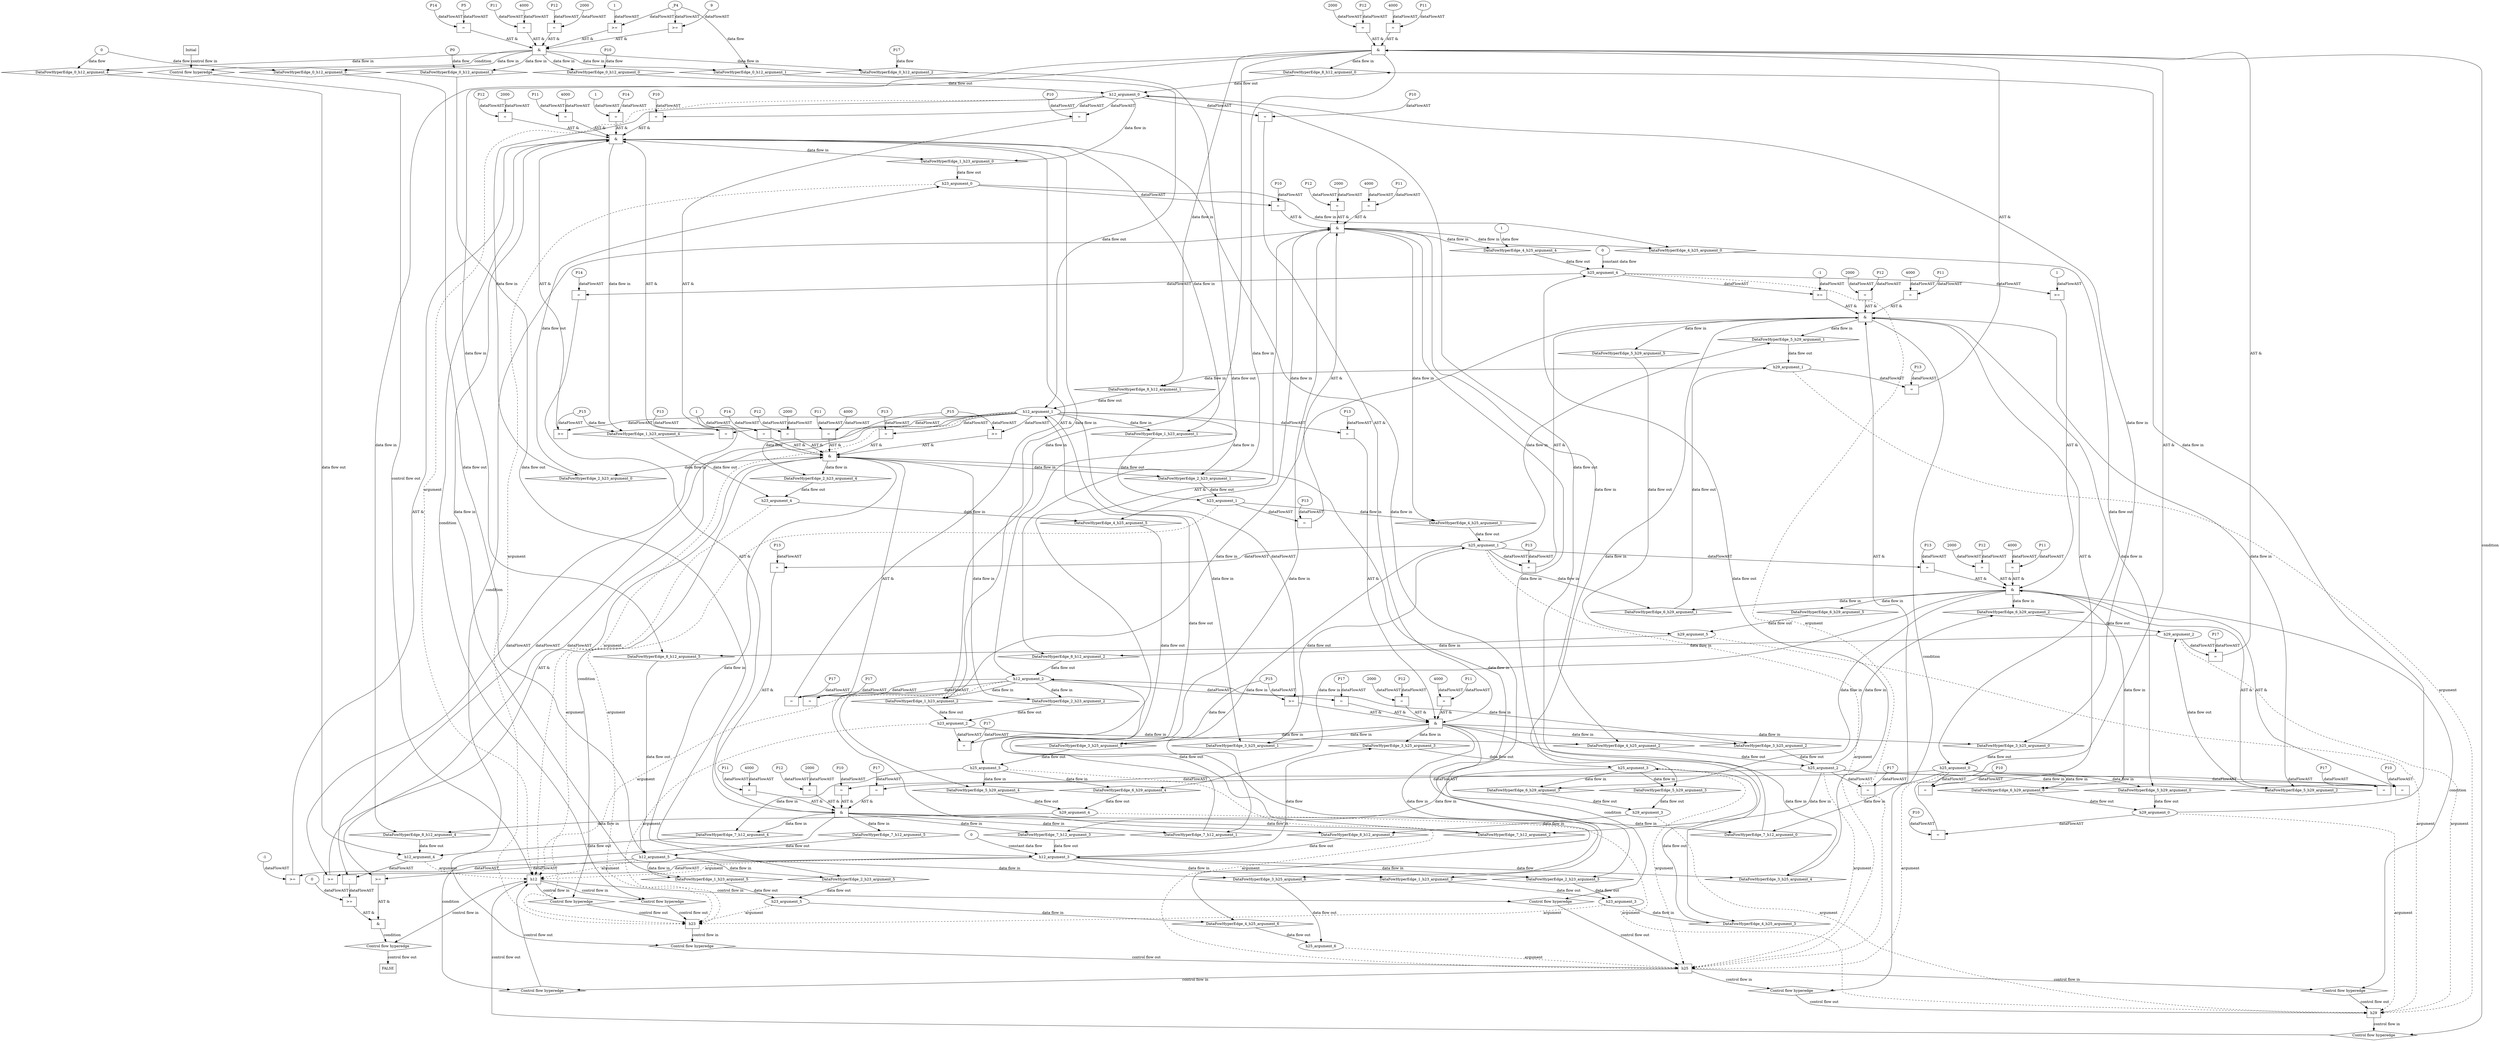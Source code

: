 digraph dag {
"h12" [label="h12" nodeName="h12" class=cfn  shape="rect"];
"h23" [label="h23" nodeName="h23" class=cfn  shape="rect"];
"h25" [label="h25" nodeName="h25" class=cfn  shape="rect"];
"h29" [label="h29" nodeName="h29" class=cfn  shape="rect"];
FALSE [label="FALSE" nodeName=FALSE class=cfn  shape="rect"];
Initial [label="Initial" nodeName=Initial class=cfn  shape="rect"];
ControlFowHyperEdge_0 [label="Control flow hyperedge" nodeName=ControlFowHyperEdge_0 class=controlFlowHyperEdge shape="diamond"];
"Initial" -> ControlFowHyperEdge_0 [label="control flow in"]
ControlFowHyperEdge_0 -> "h12" [label="control flow out"]
ControlFowHyperEdge_1 [label="Control flow hyperedge" nodeName=ControlFowHyperEdge_1 class=controlFlowHyperEdge shape="diamond"];
"h12" -> ControlFowHyperEdge_1 [label="control flow in"]
ControlFowHyperEdge_1 -> "h23" [label="control flow out"]
ControlFowHyperEdge_2 [label="Control flow hyperedge" nodeName=ControlFowHyperEdge_2 class=controlFlowHyperEdge shape="diamond"];
"h12" -> ControlFowHyperEdge_2 [label="control flow in"]
ControlFowHyperEdge_2 -> "h23" [label="control flow out"]
ControlFowHyperEdge_3 [label="Control flow hyperedge" nodeName=ControlFowHyperEdge_3 class=controlFlowHyperEdge shape="diamond"];
"h12" -> ControlFowHyperEdge_3 [label="control flow in"]
ControlFowHyperEdge_3 -> "h25" [label="control flow out"]
ControlFowHyperEdge_4 [label="Control flow hyperedge" nodeName=ControlFowHyperEdge_4 class=controlFlowHyperEdge shape="diamond"];
"h23" -> ControlFowHyperEdge_4 [label="control flow in"]
ControlFowHyperEdge_4 -> "h25" [label="control flow out"]
ControlFowHyperEdge_5 [label="Control flow hyperedge" nodeName=ControlFowHyperEdge_5 class=controlFlowHyperEdge shape="diamond"];
"h25" -> ControlFowHyperEdge_5 [label="control flow in"]
ControlFowHyperEdge_5 -> "h29" [label="control flow out"]
ControlFowHyperEdge_6 [label="Control flow hyperedge" nodeName=ControlFowHyperEdge_6 class=controlFlowHyperEdge shape="diamond"];
"h25" -> ControlFowHyperEdge_6 [label="control flow in"]
ControlFowHyperEdge_6 -> "h29" [label="control flow out"]
ControlFowHyperEdge_7 [label="Control flow hyperedge" nodeName=ControlFowHyperEdge_7 class=controlFlowHyperEdge shape="diamond"];
"h25" -> ControlFowHyperEdge_7 [label="control flow in"]
ControlFowHyperEdge_7 -> "h12" [label="control flow out"]
ControlFowHyperEdge_8 [label="Control flow hyperedge" nodeName=ControlFowHyperEdge_8 class=controlFlowHyperEdge shape="diamond"];
"h29" -> ControlFowHyperEdge_8 [label="control flow in"]
ControlFowHyperEdge_8 -> "h12" [label="control flow out"]
ControlFowHyperEdge_9 [label="Control flow hyperedge" nodeName=ControlFowHyperEdge_9 class=controlFlowHyperEdge shape="diamond"];
"h12" -> ControlFowHyperEdge_9 [label="control flow in"]
ControlFowHyperEdge_9 -> "FALSE" [label="control flow out"]
"h12_argument_0" [label="h12_argument_0" nodeName=argument0 class=argument  head="h12" shape="oval"];
"h12_argument_0" -> "h12"[label="argument" style="dashed"]
"h12_argument_1" [label="h12_argument_1" nodeName=argument1 class=argument  head="h12" shape="oval"];
"h12_argument_1" -> "h12"[label="argument" style="dashed"]
"h12_argument_2" [label="h12_argument_2" nodeName=argument2 class=argument  head="h12" shape="oval"];
"h12_argument_2" -> "h12"[label="argument" style="dashed"]
"h12_argument_3" [label="h12_argument_3" nodeName=argument3 class=argument  head="h12" shape="oval"];
"h12_argument_3" -> "h12"[label="argument" style="dashed"]
"h12_argument_4" [label="h12_argument_4" nodeName=argument4 class=argument  head="h12" shape="oval"];
"h12_argument_4" -> "h12"[label="argument" style="dashed"]
"h12_argument_5" [label="h12_argument_5" nodeName=argument5 class=argument  head="h12" shape="oval"];
"h12_argument_5" -> "h12"[label="argument" style="dashed"]
"h23_argument_0" [label="h23_argument_0" nodeName=argument0 class=argument  head="h23" shape="oval"];
"h23_argument_0" -> "h23"[label="argument" style="dashed"]
"h23_argument_1" [label="h23_argument_1" nodeName=argument1 class=argument  head="h23" shape="oval"];
"h23_argument_1" -> "h23"[label="argument" style="dashed"]
"h23_argument_2" [label="h23_argument_2" nodeName=argument2 class=argument  head="h23" shape="oval"];
"h23_argument_2" -> "h23"[label="argument" style="dashed"]
"h23_argument_3" [label="h23_argument_3" nodeName=argument3 class=argument  head="h23" shape="oval"];
"h23_argument_3" -> "h23"[label="argument" style="dashed"]
"h23_argument_4" [label="h23_argument_4" nodeName=argument4 class=argument  head="h23" shape="oval"];
"h23_argument_4" -> "h23"[label="argument" style="dashed"]
"h23_argument_5" [label="h23_argument_5" nodeName=argument5 class=argument  head="h23" shape="oval"];
"h23_argument_5" -> "h23"[label="argument" style="dashed"]
"h25_argument_0" [label="h25_argument_0" nodeName=argument0 class=argument  head="h25" shape="oval"];
"h25_argument_0" -> "h25"[label="argument" style="dashed"]
"h25_argument_1" [label="h25_argument_1" nodeName=argument1 class=argument  head="h25" shape="oval"];
"h25_argument_1" -> "h25"[label="argument" style="dashed"]
"h25_argument_2" [label="h25_argument_2" nodeName=argument2 class=argument  head="h25" shape="oval"];
"h25_argument_2" -> "h25"[label="argument" style="dashed"]
"h25_argument_3" [label="h25_argument_3" nodeName=argument3 class=argument  head="h25" shape="oval"];
"h25_argument_3" -> "h25"[label="argument" style="dashed"]
"h25_argument_4" [label="h25_argument_4" nodeName=argument4 class=argument  head="h25" shape="oval"];
"h25_argument_4" -> "h25"[label="argument" style="dashed"]
"h25_argument_5" [label="h25_argument_5" nodeName=argument5 class=argument  head="h25" shape="oval"];
"h25_argument_5" -> "h25"[label="argument" style="dashed"]
"h25_argument_6" [label="h25_argument_6" nodeName=argument6 class=argument  head="h25" shape="oval"];
"h25_argument_6" -> "h25"[label="argument" style="dashed"]
"h29_argument_0" [label="h29_argument_0" nodeName=argument0 class=argument  head="h29" shape="oval"];
"h29_argument_0" -> "h29"[label="argument" style="dashed"]
"h29_argument_1" [label="h29_argument_1" nodeName=argument1 class=argument  head="h29" shape="oval"];
"h29_argument_1" -> "h29"[label="argument" style="dashed"]
"h29_argument_2" [label="h29_argument_2" nodeName=argument2 class=argument  head="h29" shape="oval"];
"h29_argument_2" -> "h29"[label="argument" style="dashed"]
"h29_argument_3" [label="h29_argument_3" nodeName=argument3 class=argument  head="h29" shape="oval"];
"h29_argument_3" -> "h29"[label="argument" style="dashed"]
"h29_argument_4" [label="h29_argument_4" nodeName=argument4 class=argument  head="h29" shape="oval"];
"h29_argument_4" -> "h29"[label="argument" style="dashed"]
"h29_argument_5" [label="h29_argument_5" nodeName=argument5 class=argument  head="h29" shape="oval"];
"h29_argument_5" -> "h29"[label="argument" style="dashed"]

"xxxh12___Initial_0xxx_and" [label="&" nodeName="xxxh12___Initial_0xxx_and" class=Operator shape="rect"];
"xxxh12___Initial_0xxxguard_0_node_0" [label="=" nodeName="xxxh12___Initial_0xxxguard_0_node_0" class=Operator  shape="rect"];
"xxxh12___Initial_0xxxguard_0_node_1" [label="P14" nodeName="xxxh12___Initial_0xxxguard_0_node_1" class=Constant ];
"xxxh12___Initial_0xxxguard_0_node_2" [label="P5" nodeName="xxxh12___Initial_0xxxguard_0_node_2" class=Constant ];
"xxxh12___Initial_0xxxguard_0_node_1" -> "xxxh12___Initial_0xxxguard_0_node_0"[label="dataFlowAST"]
"xxxh12___Initial_0xxxguard_0_node_2" -> "xxxh12___Initial_0xxxguard_0_node_0"[label="dataFlowAST"]

"xxxh12___Initial_0xxxguard_0_node_0" -> "xxxh12___Initial_0xxx_and" [label="AST &"];
"xxxh12___Initial_0xxxguard3_node_0" [label=">=" nodeName="xxxh12___Initial_0xxxguard3_node_0" class=Operator  shape="rect"];
"xxxh12___Initial_0xxxguard3_node_2" [label="1" nodeName="xxxh12___Initial_0xxxguard3_node_2" class=Literal ];
"xxxh12___Initial_0xxxdataFlow1_node_0" -> "xxxh12___Initial_0xxxguard3_node_0"[label="dataFlowAST"]
"xxxh12___Initial_0xxxguard3_node_2" -> "xxxh12___Initial_0xxxguard3_node_0"[label="dataFlowAST"]

"xxxh12___Initial_0xxxguard3_node_0" -> "xxxh12___Initial_0xxx_and" [label="AST &"];
"xxxh12___Initial_0xxxguard2_node_0" [label=">=" nodeName="xxxh12___Initial_0xxxguard2_node_0" class=Operator  shape="rect"];
"xxxh12___Initial_0xxxguard2_node_1" [label="9" nodeName="xxxh12___Initial_0xxxguard2_node_1" class=Literal ];
"xxxh12___Initial_0xxxguard2_node_1" -> "xxxh12___Initial_0xxxguard2_node_0"[label="dataFlowAST"]
"xxxh12___Initial_0xxxdataFlow1_node_0" -> "xxxh12___Initial_0xxxguard2_node_0"[label="dataFlowAST"]

"xxxh12___Initial_0xxxguard2_node_0" -> "xxxh12___Initial_0xxx_and" [label="AST &"];
"xxxh12___Initial_0xxxguard1_node_0" [label="=" nodeName="xxxh12___Initial_0xxxguard1_node_0" class=Operator  shape="rect"];
"xxxh12___Initial_0xxxguard1_node_1" [label="P11" nodeName="xxxh12___Initial_0xxxguard1_node_1" class=Constant ];
"xxxh12___Initial_0xxxguard1_node_2" [label="4000" nodeName="xxxh12___Initial_0xxxguard1_node_2" class=Literal ];
"xxxh12___Initial_0xxxguard1_node_1" -> "xxxh12___Initial_0xxxguard1_node_0"[label="dataFlowAST"]
"xxxh12___Initial_0xxxguard1_node_2" -> "xxxh12___Initial_0xxxguard1_node_0"[label="dataFlowAST"]

"xxxh12___Initial_0xxxguard1_node_0" -> "xxxh12___Initial_0xxx_and" [label="AST &"];
"xxxh12___Initial_0xxxguard4_node_0" [label="=" nodeName="xxxh12___Initial_0xxxguard4_node_0" class=Operator  shape="rect"];
"xxxh12___Initial_0xxxguard4_node_1" [label="P12" nodeName="xxxh12___Initial_0xxxguard4_node_1" class=Constant ];
"xxxh12___Initial_0xxxguard4_node_2" [label="2000" nodeName="xxxh12___Initial_0xxxguard4_node_2" class=Literal ];
"xxxh12___Initial_0xxxguard4_node_1" -> "xxxh12___Initial_0xxxguard4_node_0"[label="dataFlowAST"]
"xxxh12___Initial_0xxxguard4_node_2" -> "xxxh12___Initial_0xxxguard4_node_0"[label="dataFlowAST"]

"xxxh12___Initial_0xxxguard4_node_0" -> "xxxh12___Initial_0xxx_and" [label="AST &"];
"xxxh12___Initial_0xxx_and" -> "ControlFowHyperEdge_0" [label="condition"];
"xxxh12___Initial_0xxxdataFlow_0_node_0" [label="P17" nodeName="xxxh12___Initial_0xxxdataFlow_0_node_0" class=Constant ];

"xxxh12___Initial_0xxxdataFlow_0_node_0" -> "DataFowHyperEdge_0_h12_argument_2" [label="data flow"];
"xxxh12___Initial_0xxxdataFlow1_node_0" [label="_P4" nodeName="xxxh12___Initial_0xxxdataFlow1_node_0" class=Constant ];

"xxxh12___Initial_0xxxdataFlow1_node_0" -> "DataFowHyperEdge_0_h12_argument_1" [label="data flow"];
"xxxh12___Initial_0xxxdataFlow2_node_0" [label="0" nodeName="xxxh12___Initial_0xxxdataFlow2_node_0" class=Literal ];

"xxxh12___Initial_0xxxdataFlow2_node_0" -> "DataFowHyperEdge_0_h12_argument_4" [label="data flow"];
"xxxh12___Initial_0xxxdataFlow3_node_0" [label="P10" nodeName="xxxh12___Initial_0xxxdataFlow3_node_0" class=Constant ];

"xxxh12___Initial_0xxxdataFlow3_node_0" -> "DataFowHyperEdge_0_h12_argument_0" [label="data flow"];

"xxxh12___Initial_0xxxdataFlow2_node_0" -> "DataFowHyperEdge_0_h12_argument_5" [label="data flow"];
"xxxh12___Initial_0xxxdataFlow5_node_0" [label="P0" nodeName="xxxh12___Initial_0xxxdataFlow5_node_0" class=Constant ];

"xxxh12___Initial_0xxxdataFlow5_node_0" -> "DataFowHyperEdge_0_h12_argument_3" [label="data flow"];
"xxxh23___h12_1xxx_and" [label="&" nodeName="xxxh23___h12_1xxx_and" class=Operator shape="rect"];
"xxxh23___h12_1xxxguard3_node_0" [label=">=" nodeName="xxxh23___h12_1xxxguard3_node_0" class=Operator  shape="rect"];
"xxxh23___h12_1xxxguard3_node_1" [label="-1" nodeName="xxxh23___h12_1xxxguard3_node_1" class=Literal ];
"xxxh23___h12_1xxxguard3_node_1" -> "xxxh23___h12_1xxxguard3_node_0"[label="dataFlowAST"]
"h12_argument_3" -> "xxxh23___h12_1xxxguard3_node_0"[label="dataFlowAST"]

"xxxh23___h12_1xxxguard3_node_0" -> "xxxh23___h12_1xxx_and" [label="AST &"];
"xxxh23___h12_1xxxguard6_node_0" [label="=" nodeName="xxxh23___h12_1xxxguard6_node_0" class=Operator  shape="rect"];
"xxxh23___h12_1xxxguard6_node_1" [label="P11" nodeName="xxxh23___h12_1xxxguard6_node_1" class=Constant ];
"xxxh23___h12_1xxxguard6_node_2" [label="4000" nodeName="xxxh23___h12_1xxxguard6_node_2" class=Literal ];
"xxxh23___h12_1xxxguard6_node_1" -> "xxxh23___h12_1xxxguard6_node_0"[label="dataFlowAST"]
"xxxh23___h12_1xxxguard6_node_2" -> "xxxh23___h12_1xxxguard6_node_0"[label="dataFlowAST"]

"xxxh23___h12_1xxxguard6_node_0" -> "xxxh23___h12_1xxx_and" [label="AST &"];
"xxxh23___h12_1xxxguard7_node_0" [label="=" nodeName="xxxh23___h12_1xxxguard7_node_0" class=Operator  shape="rect"];
"xxxh23___h12_1xxxguard7_node_1" [label="P14" nodeName="xxxh23___h12_1xxxguard7_node_1" class=Constant ];
"xxxh23___h12_1xxxguard7_node_2" [label="1" nodeName="xxxh23___h12_1xxxguard7_node_2" class=Literal ];
"xxxh23___h12_1xxxguard7_node_1" -> "xxxh23___h12_1xxxguard7_node_0"[label="dataFlowAST"]
"xxxh23___h12_1xxxguard7_node_2" -> "xxxh23___h12_1xxxguard7_node_0"[label="dataFlowAST"]

"xxxh23___h12_1xxxguard7_node_0" -> "xxxh23___h12_1xxx_and" [label="AST &"];
"xxxh23___h12_1xxxguard4_node_0" [label="=" nodeName="xxxh23___h12_1xxxguard4_node_0" class=Operator  shape="rect"];
"xxxh23___h12_1xxxguard4_node_1" [label="P12" nodeName="xxxh23___h12_1xxxguard4_node_1" class=Constant ];
"xxxh23___h12_1xxxguard4_node_2" [label="2000" nodeName="xxxh23___h12_1xxxguard4_node_2" class=Literal ];
"xxxh23___h12_1xxxguard4_node_1" -> "xxxh23___h12_1xxxguard4_node_0"[label="dataFlowAST"]
"xxxh23___h12_1xxxguard4_node_2" -> "xxxh23___h12_1xxxguard4_node_0"[label="dataFlowAST"]

"xxxh23___h12_1xxxguard4_node_0" -> "xxxh23___h12_1xxx_and" [label="AST &"];
"xxxh23___h12_1xxxguard5_node_0" [label=">=" nodeName="xxxh23___h12_1xxxguard5_node_0" class=Operator  shape="rect"];
"h12_argument_1" -> "xxxh23___h12_1xxxguard5_node_0"[label="dataFlowAST"]
"xxxh23___h12_1xxxdataFlow_0_node_0" -> "xxxh23___h12_1xxxguard5_node_0"[label="dataFlowAST"]

"xxxh23___h12_1xxxguard5_node_0" -> "xxxh23___h12_1xxx_and" [label="AST &"];
"xxxh23___h12_1xxxguard_0_node_0" [label="=" nodeName="xxxh23___h12_1xxxguard_0_node_0" class=Operator  shape="rect"];
"xxxh23___h12_1xxxguard_0_node_1" [label="P13" nodeName="xxxh23___h12_1xxxguard_0_node_1" class=Constant ];
"xxxh23___h12_1xxxguard_0_node_1" -> "xxxh23___h12_1xxxguard_0_node_0"[label="dataFlowAST"]
"h12_argument_1" -> "xxxh23___h12_1xxxguard_0_node_0"[label="dataFlowAST"]

"xxxh23___h12_1xxxguard_0_node_0" -> "xxxh23___h12_1xxx_and" [label="AST &"];
"xxxh23___h12_1xxxguard1_node_0" [label="=" nodeName="xxxh23___h12_1xxxguard1_node_0" class=Operator  shape="rect"];
"xxxh23___h12_1xxxguard1_node_1" [label="P17" nodeName="xxxh23___h12_1xxxguard1_node_1" class=Constant ];
"xxxh23___h12_1xxxguard1_node_1" -> "xxxh23___h12_1xxxguard1_node_0"[label="dataFlowAST"]
"h12_argument_2" -> "xxxh23___h12_1xxxguard1_node_0"[label="dataFlowAST"]

"xxxh23___h12_1xxxguard1_node_0" -> "xxxh23___h12_1xxx_and" [label="AST &"];
"xxxh23___h12_1xxxguard2_node_0" [label="=" nodeName="xxxh23___h12_1xxxguard2_node_0" class=Operator  shape="rect"];
"xxxh23___h12_1xxxguard2_node_1" [label="P10" nodeName="xxxh23___h12_1xxxguard2_node_1" class=Constant ];
"xxxh23___h12_1xxxguard2_node_1" -> "xxxh23___h12_1xxxguard2_node_0"[label="dataFlowAST"]
"h12_argument_0" -> "xxxh23___h12_1xxxguard2_node_0"[label="dataFlowAST"]

"xxxh23___h12_1xxxguard2_node_0" -> "xxxh23___h12_1xxx_and" [label="AST &"];
"xxxh23___h12_1xxx_and" -> "ControlFowHyperEdge_1" [label="condition"];
"xxxh23___h12_1xxxdataFlow_0_node_0" [label="_P15" nodeName="xxxh23___h12_1xxxdataFlow_0_node_0" class=Constant ];

"xxxh23___h12_1xxxdataFlow_0_node_0" -> "DataFowHyperEdge_1_h23_argument_4" [label="data flow"];
"xxxh23___h12_2xxx_and" [label="&" nodeName="xxxh23___h12_2xxx_and" class=Operator shape="rect"];
"xxxh23___h12_2xxxguard1_node_0" [label="=" nodeName="xxxh23___h12_2xxxguard1_node_0" class=Operator  shape="rect"];
"xxxh23___h12_2xxxguard1_node_1" [label="P17" nodeName="xxxh23___h12_2xxxguard1_node_1" class=Constant ];
"xxxh23___h12_2xxxguard1_node_1" -> "xxxh23___h12_2xxxguard1_node_0"[label="dataFlowAST"]
"h12_argument_2" -> "xxxh23___h12_2xxxguard1_node_0"[label="dataFlowAST"]

"xxxh23___h12_2xxxguard1_node_0" -> "xxxh23___h12_2xxx_and" [label="AST &"];
"xxxh23___h12_2xxxguard_0_node_0" [label="=" nodeName="xxxh23___h12_2xxxguard_0_node_0" class=Operator  shape="rect"];
"xxxh23___h12_2xxxguard_0_node_1" [label="P13" nodeName="xxxh23___h12_2xxxguard_0_node_1" class=Constant ];
"xxxh23___h12_2xxxguard_0_node_1" -> "xxxh23___h12_2xxxguard_0_node_0"[label="dataFlowAST"]
"h12_argument_1" -> "xxxh23___h12_2xxxguard_0_node_0"[label="dataFlowAST"]

"xxxh23___h12_2xxxguard_0_node_0" -> "xxxh23___h12_2xxx_and" [label="AST &"];
"xxxh23___h12_2xxxguard7_node_0" [label="=" nodeName="xxxh23___h12_2xxxguard7_node_0" class=Operator  shape="rect"];
"xxxh23___h12_2xxxguard7_node_1" [label="P14" nodeName="xxxh23___h12_2xxxguard7_node_1" class=Constant ];
"xxxh23___h12_2xxxguard7_node_1" -> "xxxh23___h12_2xxxguard7_node_0"[label="dataFlowAST"]
"xxxh23___h12_2xxxguard3_node_2" -> "xxxh23___h12_2xxxguard7_node_0"[label="dataFlowAST"]

"xxxh23___h12_2xxxguard7_node_0" -> "xxxh23___h12_2xxx_and" [label="AST &"];
"xxxh23___h12_2xxxguard6_node_0" [label="=" nodeName="xxxh23___h12_2xxxguard6_node_0" class=Operator  shape="rect"];
"xxxh23___h12_2xxxguard6_node_1" [label="P11" nodeName="xxxh23___h12_2xxxguard6_node_1" class=Constant ];
"xxxh23___h12_2xxxguard6_node_2" [label="4000" nodeName="xxxh23___h12_2xxxguard6_node_2" class=Literal ];
"xxxh23___h12_2xxxguard6_node_1" -> "xxxh23___h12_2xxxguard6_node_0"[label="dataFlowAST"]
"xxxh23___h12_2xxxguard6_node_2" -> "xxxh23___h12_2xxxguard6_node_0"[label="dataFlowAST"]

"xxxh23___h12_2xxxguard6_node_0" -> "xxxh23___h12_2xxx_and" [label="AST &"];
"xxxh23___h12_2xxxguard2_node_0" [label="=" nodeName="xxxh23___h12_2xxxguard2_node_0" class=Operator  shape="rect"];
"xxxh23___h12_2xxxguard2_node_1" [label="P10" nodeName="xxxh23___h12_2xxxguard2_node_1" class=Constant ];
"xxxh23___h12_2xxxguard2_node_1" -> "xxxh23___h12_2xxxguard2_node_0"[label="dataFlowAST"]
"h12_argument_0" -> "xxxh23___h12_2xxxguard2_node_0"[label="dataFlowAST"]

"xxxh23___h12_2xxxguard2_node_0" -> "xxxh23___h12_2xxx_and" [label="AST &"];
"xxxh23___h12_2xxxguard3_node_0" [label=">=" nodeName="xxxh23___h12_2xxxguard3_node_0" class=Operator  shape="rect"];
"xxxh23___h12_2xxxguard3_node_2" [label="1" nodeName="xxxh23___h12_2xxxguard3_node_2" class=Literal ];
"h12_argument_3" -> "xxxh23___h12_2xxxguard3_node_0"[label="dataFlowAST"]
"xxxh23___h12_2xxxguard3_node_2" -> "xxxh23___h12_2xxxguard3_node_0"[label="dataFlowAST"]

"xxxh23___h12_2xxxguard3_node_0" -> "xxxh23___h12_2xxx_and" [label="AST &"];
"xxxh23___h12_2xxxguard4_node_0" [label="=" nodeName="xxxh23___h12_2xxxguard4_node_0" class=Operator  shape="rect"];
"xxxh23___h12_2xxxguard4_node_1" [label="P12" nodeName="xxxh23___h12_2xxxguard4_node_1" class=Constant ];
"xxxh23___h12_2xxxguard4_node_2" [label="2000" nodeName="xxxh23___h12_2xxxguard4_node_2" class=Literal ];
"xxxh23___h12_2xxxguard4_node_1" -> "xxxh23___h12_2xxxguard4_node_0"[label="dataFlowAST"]
"xxxh23___h12_2xxxguard4_node_2" -> "xxxh23___h12_2xxxguard4_node_0"[label="dataFlowAST"]

"xxxh23___h12_2xxxguard4_node_0" -> "xxxh23___h12_2xxx_and" [label="AST &"];
"xxxh23___h12_2xxxguard5_node_0" [label=">=" nodeName="xxxh23___h12_2xxxguard5_node_0" class=Operator  shape="rect"];
"h12_argument_1" -> "xxxh23___h12_2xxxguard5_node_0"[label="dataFlowAST"]
"xxxh23___h12_2xxxdataFlow_0_node_0" -> "xxxh23___h12_2xxxguard5_node_0"[label="dataFlowAST"]

"xxxh23___h12_2xxxguard5_node_0" -> "xxxh23___h12_2xxx_and" [label="AST &"];
"xxxh23___h12_2xxx_and" -> "ControlFowHyperEdge_2" [label="condition"];
"xxxh23___h12_2xxxdataFlow_0_node_0" [label="_P15" nodeName="xxxh23___h12_2xxxdataFlow_0_node_0" class=Constant ];

"xxxh23___h12_2xxxdataFlow_0_node_0" -> "DataFowHyperEdge_2_h23_argument_4" [label="data flow"];
"xxxh25___h12_3xxx_and" [label="&" nodeName="xxxh25___h12_3xxx_and" class=Operator shape="rect"];
"xxxh25___h12_3xxxguard5_node_0" [label="=" nodeName="xxxh25___h12_3xxxguard5_node_0" class=Operator  shape="rect"];
"xxxh25___h12_3xxxguard5_node_1" [label="P13" nodeName="xxxh25___h12_3xxxguard5_node_1" class=Constant ];
"xxxh25___h12_3xxxguard5_node_1" -> "xxxh25___h12_3xxxguard5_node_0"[label="dataFlowAST"]
"h12_argument_1" -> "xxxh25___h12_3xxxguard5_node_0"[label="dataFlowAST"]

"xxxh25___h12_3xxxguard5_node_0" -> "xxxh25___h12_3xxx_and" [label="AST &"];
"xxxh25___h12_3xxxguard_0_node_0" [label="=" nodeName="xxxh25___h12_3xxxguard_0_node_0" class=Operator  shape="rect"];
"xxxh25___h12_3xxxguard_0_node_1" [label="P11" nodeName="xxxh25___h12_3xxxguard_0_node_1" class=Constant ];
"xxxh25___h12_3xxxguard_0_node_2" [label="4000" nodeName="xxxh25___h12_3xxxguard_0_node_2" class=Literal ];
"xxxh25___h12_3xxxguard_0_node_1" -> "xxxh25___h12_3xxxguard_0_node_0"[label="dataFlowAST"]
"xxxh25___h12_3xxxguard_0_node_2" -> "xxxh25___h12_3xxxguard_0_node_0"[label="dataFlowAST"]

"xxxh25___h12_3xxxguard_0_node_0" -> "xxxh25___h12_3xxx_and" [label="AST &"];
"xxxh25___h12_3xxxguard3_node_0" [label=">=" nodeName="xxxh25___h12_3xxxguard3_node_0" class=Operator  shape="rect"];
"h12_argument_1" -> "xxxh25___h12_3xxxguard3_node_0"[label="dataFlowAST"]
"xxxh25___h12_3xxxdataFlow2_node_0" -> "xxxh25___h12_3xxxguard3_node_0"[label="dataFlowAST"]

"xxxh25___h12_3xxxguard3_node_0" -> "xxxh25___h12_3xxx_and" [label="AST &"];
"xxxh25___h12_3xxxguard2_node_0" [label="=" nodeName="xxxh25___h12_3xxxguard2_node_0" class=Operator  shape="rect"];
"xxxh25___h12_3xxxguard2_node_1" [label="P17" nodeName="xxxh25___h12_3xxxguard2_node_1" class=Constant ];
"xxxh25___h12_3xxxguard2_node_1" -> "xxxh25___h12_3xxxguard2_node_0"[label="dataFlowAST"]
"h12_argument_2" -> "xxxh25___h12_3xxxguard2_node_0"[label="dataFlowAST"]

"xxxh25___h12_3xxxguard2_node_0" -> "xxxh25___h12_3xxx_and" [label="AST &"];
"xxxh25___h12_3xxxguard4_node_0" [label="=" nodeName="xxxh25___h12_3xxxguard4_node_0" class=Operator  shape="rect"];
"xxxh25___h12_3xxxguard4_node_1" [label="P10" nodeName="xxxh25___h12_3xxxguard4_node_1" class=Constant ];
"xxxh25___h12_3xxxguard4_node_1" -> "xxxh25___h12_3xxxguard4_node_0"[label="dataFlowAST"]
"h12_argument_0" -> "xxxh25___h12_3xxxguard4_node_0"[label="dataFlowAST"]

"xxxh25___h12_3xxxguard4_node_0" -> "xxxh25___h12_3xxx_and" [label="AST &"];
"xxxh25___h12_3xxxguard1_node_0" [label="=" nodeName="xxxh25___h12_3xxxguard1_node_0" class=Operator  shape="rect"];
"xxxh25___h12_3xxxguard1_node_1" [label="P12" nodeName="xxxh25___h12_3xxxguard1_node_1" class=Constant ];
"xxxh25___h12_3xxxguard1_node_2" [label="2000" nodeName="xxxh25___h12_3xxxguard1_node_2" class=Literal ];
"xxxh25___h12_3xxxguard1_node_1" -> "xxxh25___h12_3xxxguard1_node_0"[label="dataFlowAST"]
"xxxh25___h12_3xxxguard1_node_2" -> "xxxh25___h12_3xxxguard1_node_0"[label="dataFlowAST"]

"xxxh25___h12_3xxxguard1_node_0" -> "xxxh25___h12_3xxx_and" [label="AST &"];
"xxxh25___h12_3xxx_and" -> "ControlFowHyperEdge_3" [label="condition"];

"h12_argument_3" -> "DataFowHyperEdge_3_h25_argument_3" [label="data flow"];

"h12_argument_3" -> "DataFowHyperEdge_3_h25_argument_4" [label="data flow"];
"xxxh25___h12_3xxxdataFlow2_node_0" [label="_P15" nodeName="xxxh25___h12_3xxxdataFlow2_node_0" class=Constant ];

"xxxh25___h12_3xxxdataFlow2_node_0" -> "DataFowHyperEdge_3_h25_argument_5" [label="data flow"];
"xxxh25___h23_4xxx_and" [label="&" nodeName="xxxh25___h23_4xxx_and" class=Operator shape="rect"];
"xxxh25___h23_4xxxguard1_node_0" [label="=" nodeName="xxxh25___h23_4xxxguard1_node_0" class=Operator  shape="rect"];
"xxxh25___h23_4xxxguard1_node_1" [label="P11" nodeName="xxxh25___h23_4xxxguard1_node_1" class=Constant ];
"xxxh25___h23_4xxxguard1_node_2" [label="4000" nodeName="xxxh25___h23_4xxxguard1_node_2" class=Literal ];
"xxxh25___h23_4xxxguard1_node_1" -> "xxxh25___h23_4xxxguard1_node_0"[label="dataFlowAST"]
"xxxh25___h23_4xxxguard1_node_2" -> "xxxh25___h23_4xxxguard1_node_0"[label="dataFlowAST"]

"xxxh25___h23_4xxxguard1_node_0" -> "xxxh25___h23_4xxx_and" [label="AST &"];
"xxxh25___h23_4xxxguard3_node_0" [label="=" nodeName="xxxh25___h23_4xxxguard3_node_0" class=Operator  shape="rect"];
"xxxh25___h23_4xxxguard3_node_1" [label="P13" nodeName="xxxh25___h23_4xxxguard3_node_1" class=Constant ];
"xxxh25___h23_4xxxguard3_node_1" -> "xxxh25___h23_4xxxguard3_node_0"[label="dataFlowAST"]
"h23_argument_1" -> "xxxh25___h23_4xxxguard3_node_0"[label="dataFlowAST"]

"xxxh25___h23_4xxxguard3_node_0" -> "xxxh25___h23_4xxx_and" [label="AST &"];
"xxxh25___h23_4xxxguard2_node_0" [label="=" nodeName="xxxh25___h23_4xxxguard2_node_0" class=Operator  shape="rect"];
"xxxh25___h23_4xxxguard2_node_1" [label="P10" nodeName="xxxh25___h23_4xxxguard2_node_1" class=Constant ];
"xxxh25___h23_4xxxguard2_node_1" -> "xxxh25___h23_4xxxguard2_node_0"[label="dataFlowAST"]
"h23_argument_0" -> "xxxh25___h23_4xxxguard2_node_0"[label="dataFlowAST"]

"xxxh25___h23_4xxxguard2_node_0" -> "xxxh25___h23_4xxx_and" [label="AST &"];
"xxxh25___h23_4xxxguard_0_node_0" [label="=" nodeName="xxxh25___h23_4xxxguard_0_node_0" class=Operator  shape="rect"];
"xxxh25___h23_4xxxguard_0_node_1" [label="P12" nodeName="xxxh25___h23_4xxxguard_0_node_1" class=Constant ];
"xxxh25___h23_4xxxguard_0_node_2" [label="2000" nodeName="xxxh25___h23_4xxxguard_0_node_2" class=Literal ];
"xxxh25___h23_4xxxguard_0_node_1" -> "xxxh25___h23_4xxxguard_0_node_0"[label="dataFlowAST"]
"xxxh25___h23_4xxxguard_0_node_2" -> "xxxh25___h23_4xxxguard_0_node_0"[label="dataFlowAST"]

"xxxh25___h23_4xxxguard_0_node_0" -> "xxxh25___h23_4xxx_and" [label="AST &"];
"xxxh25___h23_4xxxguard4_node_0" [label="=" nodeName="xxxh25___h23_4xxxguard4_node_0" class=Operator  shape="rect"];
"xxxh25___h23_4xxxguard4_node_1" [label="P17" nodeName="xxxh25___h23_4xxxguard4_node_1" class=Constant ];
"xxxh25___h23_4xxxguard4_node_1" -> "xxxh25___h23_4xxxguard4_node_0"[label="dataFlowAST"]
"h23_argument_2" -> "xxxh25___h23_4xxxguard4_node_0"[label="dataFlowAST"]

"xxxh25___h23_4xxxguard4_node_0" -> "xxxh25___h23_4xxx_and" [label="AST &"];
"xxxh25___h23_4xxx_and" -> "ControlFowHyperEdge_4" [label="condition"];
"xxxh25___h23_4xxxdataFlow_0_node_0" [label="1" nodeName="xxxh25___h23_4xxxdataFlow_0_node_0" class=Literal ];

"xxxh25___h23_4xxxdataFlow_0_node_0" -> "DataFowHyperEdge_4_h25_argument_4" [label="data flow"];
"xxxh29___h25_5xxx_and" [label="&" nodeName="xxxh29___h25_5xxx_and" class=Operator shape="rect"];
"xxxh29___h25_5xxxguard2_node_0" [label="=" nodeName="xxxh29___h25_5xxxguard2_node_0" class=Operator  shape="rect"];
"xxxh29___h25_5xxxguard2_node_1" [label="P17" nodeName="xxxh29___h25_5xxxguard2_node_1" class=Constant ];
"xxxh29___h25_5xxxguard2_node_1" -> "xxxh29___h25_5xxxguard2_node_0"[label="dataFlowAST"]
"h25_argument_2" -> "xxxh29___h25_5xxxguard2_node_0"[label="dataFlowAST"]

"xxxh29___h25_5xxxguard2_node_0" -> "xxxh29___h25_5xxx_and" [label="AST &"];
"xxxh29___h25_5xxxguard_0_node_0" [label="=" nodeName="xxxh29___h25_5xxxguard_0_node_0" class=Operator  shape="rect"];
"xxxh29___h25_5xxxguard_0_node_1" [label="P11" nodeName="xxxh29___h25_5xxxguard_0_node_1" class=Constant ];
"xxxh29___h25_5xxxguard_0_node_2" [label="4000" nodeName="xxxh29___h25_5xxxguard_0_node_2" class=Literal ];
"xxxh29___h25_5xxxguard_0_node_1" -> "xxxh29___h25_5xxxguard_0_node_0"[label="dataFlowAST"]
"xxxh29___h25_5xxxguard_0_node_2" -> "xxxh29___h25_5xxxguard_0_node_0"[label="dataFlowAST"]

"xxxh29___h25_5xxxguard_0_node_0" -> "xxxh29___h25_5xxx_and" [label="AST &"];
"xxxh29___h25_5xxxguard5_node_0" [label="=" nodeName="xxxh29___h25_5xxxguard5_node_0" class=Operator  shape="rect"];
"xxxh29___h25_5xxxguard5_node_1" [label="P13" nodeName="xxxh29___h25_5xxxguard5_node_1" class=Constant ];
"xxxh29___h25_5xxxguard5_node_1" -> "xxxh29___h25_5xxxguard5_node_0"[label="dataFlowAST"]
"h25_argument_1" -> "xxxh29___h25_5xxxguard5_node_0"[label="dataFlowAST"]

"xxxh29___h25_5xxxguard5_node_0" -> "xxxh29___h25_5xxx_and" [label="AST &"];
"xxxh29___h25_5xxxguard3_node_0" [label=">=" nodeName="xxxh29___h25_5xxxguard3_node_0" class=Operator  shape="rect"];
"xxxh29___h25_5xxxguard3_node_1" [label="-1" nodeName="xxxh29___h25_5xxxguard3_node_1" class=Literal ];
"xxxh29___h25_5xxxguard3_node_1" -> "xxxh29___h25_5xxxguard3_node_0"[label="dataFlowAST"]
"h25_argument_4" -> "xxxh29___h25_5xxxguard3_node_0"[label="dataFlowAST"]

"xxxh29___h25_5xxxguard3_node_0" -> "xxxh29___h25_5xxx_and" [label="AST &"];
"xxxh29___h25_5xxxguard1_node_0" [label="=" nodeName="xxxh29___h25_5xxxguard1_node_0" class=Operator  shape="rect"];
"xxxh29___h25_5xxxguard1_node_1" [label="P12" nodeName="xxxh29___h25_5xxxguard1_node_1" class=Constant ];
"xxxh29___h25_5xxxguard1_node_2" [label="2000" nodeName="xxxh29___h25_5xxxguard1_node_2" class=Literal ];
"xxxh29___h25_5xxxguard1_node_1" -> "xxxh29___h25_5xxxguard1_node_0"[label="dataFlowAST"]
"xxxh29___h25_5xxxguard1_node_2" -> "xxxh29___h25_5xxxguard1_node_0"[label="dataFlowAST"]

"xxxh29___h25_5xxxguard1_node_0" -> "xxxh29___h25_5xxx_and" [label="AST &"];
"xxxh29___h25_5xxxguard4_node_0" [label="=" nodeName="xxxh29___h25_5xxxguard4_node_0" class=Operator  shape="rect"];
"xxxh29___h25_5xxxguard4_node_1" [label="P10" nodeName="xxxh29___h25_5xxxguard4_node_1" class=Constant ];
"xxxh29___h25_5xxxguard4_node_1" -> "xxxh29___h25_5xxxguard4_node_0"[label="dataFlowAST"]
"h25_argument_0" -> "xxxh29___h25_5xxxguard4_node_0"[label="dataFlowAST"]

"xxxh29___h25_5xxxguard4_node_0" -> "xxxh29___h25_5xxx_and" [label="AST &"];
"xxxh29___h25_5xxx_and" -> "ControlFowHyperEdge_5" [label="condition"];
"xxxh29___h25_6xxx_and" [label="&" nodeName="xxxh29___h25_6xxx_and" class=Operator shape="rect"];
"xxxh29___h25_6xxxguard1_node_0" [label="=" nodeName="xxxh29___h25_6xxxguard1_node_0" class=Operator  shape="rect"];
"xxxh29___h25_6xxxguard1_node_1" [label="P12" nodeName="xxxh29___h25_6xxxguard1_node_1" class=Constant ];
"xxxh29___h25_6xxxguard1_node_2" [label="2000" nodeName="xxxh29___h25_6xxxguard1_node_2" class=Literal ];
"xxxh29___h25_6xxxguard1_node_1" -> "xxxh29___h25_6xxxguard1_node_0"[label="dataFlowAST"]
"xxxh29___h25_6xxxguard1_node_2" -> "xxxh29___h25_6xxxguard1_node_0"[label="dataFlowAST"]

"xxxh29___h25_6xxxguard1_node_0" -> "xxxh29___h25_6xxx_and" [label="AST &"];
"xxxh29___h25_6xxxguard3_node_0" [label=">=" nodeName="xxxh29___h25_6xxxguard3_node_0" class=Operator  shape="rect"];
"xxxh29___h25_6xxxguard3_node_2" [label="1" nodeName="xxxh29___h25_6xxxguard3_node_2" class=Literal ];
"h25_argument_4" -> "xxxh29___h25_6xxxguard3_node_0"[label="dataFlowAST"]
"xxxh29___h25_6xxxguard3_node_2" -> "xxxh29___h25_6xxxguard3_node_0"[label="dataFlowAST"]

"xxxh29___h25_6xxxguard3_node_0" -> "xxxh29___h25_6xxx_and" [label="AST &"];
"xxxh29___h25_6xxxguard_0_node_0" [label="=" nodeName="xxxh29___h25_6xxxguard_0_node_0" class=Operator  shape="rect"];
"xxxh29___h25_6xxxguard_0_node_1" [label="P11" nodeName="xxxh29___h25_6xxxguard_0_node_1" class=Constant ];
"xxxh29___h25_6xxxguard_0_node_2" [label="4000" nodeName="xxxh29___h25_6xxxguard_0_node_2" class=Literal ];
"xxxh29___h25_6xxxguard_0_node_1" -> "xxxh29___h25_6xxxguard_0_node_0"[label="dataFlowAST"]
"xxxh29___h25_6xxxguard_0_node_2" -> "xxxh29___h25_6xxxguard_0_node_0"[label="dataFlowAST"]

"xxxh29___h25_6xxxguard_0_node_0" -> "xxxh29___h25_6xxx_and" [label="AST &"];
"xxxh29___h25_6xxxguard4_node_0" [label="=" nodeName="xxxh29___h25_6xxxguard4_node_0" class=Operator  shape="rect"];
"xxxh29___h25_6xxxguard4_node_1" [label="P10" nodeName="xxxh29___h25_6xxxguard4_node_1" class=Constant ];
"xxxh29___h25_6xxxguard4_node_1" -> "xxxh29___h25_6xxxguard4_node_0"[label="dataFlowAST"]
"h25_argument_0" -> "xxxh29___h25_6xxxguard4_node_0"[label="dataFlowAST"]

"xxxh29___h25_6xxxguard4_node_0" -> "xxxh29___h25_6xxx_and" [label="AST &"];
"xxxh29___h25_6xxxguard2_node_0" [label="=" nodeName="xxxh29___h25_6xxxguard2_node_0" class=Operator  shape="rect"];
"xxxh29___h25_6xxxguard2_node_1" [label="P17" nodeName="xxxh29___h25_6xxxguard2_node_1" class=Constant ];
"xxxh29___h25_6xxxguard2_node_1" -> "xxxh29___h25_6xxxguard2_node_0"[label="dataFlowAST"]
"h25_argument_2" -> "xxxh29___h25_6xxxguard2_node_0"[label="dataFlowAST"]

"xxxh29___h25_6xxxguard2_node_0" -> "xxxh29___h25_6xxx_and" [label="AST &"];
"xxxh29___h25_6xxxguard5_node_0" [label="=" nodeName="xxxh29___h25_6xxxguard5_node_0" class=Operator  shape="rect"];
"xxxh29___h25_6xxxguard5_node_1" [label="P13" nodeName="xxxh29___h25_6xxxguard5_node_1" class=Constant ];
"xxxh29___h25_6xxxguard5_node_1" -> "xxxh29___h25_6xxxguard5_node_0"[label="dataFlowAST"]
"h25_argument_1" -> "xxxh29___h25_6xxxguard5_node_0"[label="dataFlowAST"]

"xxxh29___h25_6xxxguard5_node_0" -> "xxxh29___h25_6xxx_and" [label="AST &"];
"xxxh29___h25_6xxx_and" -> "ControlFowHyperEdge_6" [label="condition"];
"xxxh12___h25_7xxx_and" [label="&" nodeName="xxxh12___h25_7xxx_and" class=Operator shape="rect"];
"xxxh12___h25_7xxxguard3_node_0" [label="=" nodeName="xxxh12___h25_7xxxguard3_node_0" class=Operator  shape="rect"];
"xxxh12___h25_7xxxguard3_node_1" [label="P14" nodeName="xxxh12___h25_7xxxguard3_node_1" class=Constant ];
"xxxh12___h25_7xxxguard3_node_1" -> "xxxh12___h25_7xxxguard3_node_0"[label="dataFlowAST"]
"h25_argument_4" -> "xxxh12___h25_7xxxguard3_node_0"[label="dataFlowAST"]

"xxxh12___h25_7xxxguard3_node_0" -> "xxxh12___h25_7xxx_and" [label="AST &"];
"xxxh12___h25_7xxxguard5_node_0" [label="=" nodeName="xxxh12___h25_7xxxguard5_node_0" class=Operator  shape="rect"];
"xxxh12___h25_7xxxguard5_node_1" [label="P13" nodeName="xxxh12___h25_7xxxguard5_node_1" class=Constant ];
"xxxh12___h25_7xxxguard5_node_1" -> "xxxh12___h25_7xxxguard5_node_0"[label="dataFlowAST"]
"h25_argument_1" -> "xxxh12___h25_7xxxguard5_node_0"[label="dataFlowAST"]

"xxxh12___h25_7xxxguard5_node_0" -> "xxxh12___h25_7xxx_and" [label="AST &"];
"xxxh12___h25_7xxxguard_0_node_0" [label="=" nodeName="xxxh12___h25_7xxxguard_0_node_0" class=Operator  shape="rect"];
"xxxh12___h25_7xxxguard_0_node_1" [label="P11" nodeName="xxxh12___h25_7xxxguard_0_node_1" class=Constant ];
"xxxh12___h25_7xxxguard_0_node_2" [label="4000" nodeName="xxxh12___h25_7xxxguard_0_node_2" class=Literal ];
"xxxh12___h25_7xxxguard_0_node_1" -> "xxxh12___h25_7xxxguard_0_node_0"[label="dataFlowAST"]
"xxxh12___h25_7xxxguard_0_node_2" -> "xxxh12___h25_7xxxguard_0_node_0"[label="dataFlowAST"]

"xxxh12___h25_7xxxguard_0_node_0" -> "xxxh12___h25_7xxx_and" [label="AST &"];
"xxxh12___h25_7xxxguard1_node_0" [label="=" nodeName="xxxh12___h25_7xxxguard1_node_0" class=Operator  shape="rect"];
"xxxh12___h25_7xxxguard1_node_1" [label="P12" nodeName="xxxh12___h25_7xxxguard1_node_1" class=Constant ];
"xxxh12___h25_7xxxguard1_node_2" [label="2000" nodeName="xxxh12___h25_7xxxguard1_node_2" class=Literal ];
"xxxh12___h25_7xxxguard1_node_1" -> "xxxh12___h25_7xxxguard1_node_0"[label="dataFlowAST"]
"xxxh12___h25_7xxxguard1_node_2" -> "xxxh12___h25_7xxxguard1_node_0"[label="dataFlowAST"]

"xxxh12___h25_7xxxguard1_node_0" -> "xxxh12___h25_7xxx_and" [label="AST &"];
"xxxh12___h25_7xxxguard4_node_0" [label="=" nodeName="xxxh12___h25_7xxxguard4_node_0" class=Operator  shape="rect"];
"xxxh12___h25_7xxxguard4_node_1" [label="P10" nodeName="xxxh12___h25_7xxxguard4_node_1" class=Constant ];
"xxxh12___h25_7xxxguard4_node_1" -> "xxxh12___h25_7xxxguard4_node_0"[label="dataFlowAST"]
"h25_argument_0" -> "xxxh12___h25_7xxxguard4_node_0"[label="dataFlowAST"]

"xxxh12___h25_7xxxguard4_node_0" -> "xxxh12___h25_7xxx_and" [label="AST &"];
"xxxh12___h25_7xxxguard2_node_0" [label="=" nodeName="xxxh12___h25_7xxxguard2_node_0" class=Operator  shape="rect"];
"xxxh12___h25_7xxxguard2_node_1" [label="P17" nodeName="xxxh12___h25_7xxxguard2_node_1" class=Constant ];
"xxxh12___h25_7xxxguard2_node_1" -> "xxxh12___h25_7xxxguard2_node_0"[label="dataFlowAST"]
"h25_argument_2" -> "xxxh12___h25_7xxxguard2_node_0"[label="dataFlowAST"]

"xxxh12___h25_7xxxguard2_node_0" -> "xxxh12___h25_7xxx_and" [label="AST &"];
"xxxh12___h25_7xxx_and" -> "ControlFowHyperEdge_7" [label="condition"];
"xxxh12___h29_8xxx_and" [label="&" nodeName="xxxh12___h29_8xxx_and" class=Operator shape="rect"];
"xxxh12___h29_8xxxguard_0_node_0" [label="=" nodeName="xxxh12___h29_8xxxguard_0_node_0" class=Operator  shape="rect"];
"xxxh12___h29_8xxxguard_0_node_1" [label="P12" nodeName="xxxh12___h29_8xxxguard_0_node_1" class=Constant ];
"xxxh12___h29_8xxxguard_0_node_2" [label="2000" nodeName="xxxh12___h29_8xxxguard_0_node_2" class=Literal ];
"xxxh12___h29_8xxxguard_0_node_1" -> "xxxh12___h29_8xxxguard_0_node_0"[label="dataFlowAST"]
"xxxh12___h29_8xxxguard_0_node_2" -> "xxxh12___h29_8xxxguard_0_node_0"[label="dataFlowAST"]

"xxxh12___h29_8xxxguard_0_node_0" -> "xxxh12___h29_8xxx_and" [label="AST &"];
"xxxh12___h29_8xxxguard2_node_0" [label="=" nodeName="xxxh12___h29_8xxxguard2_node_0" class=Operator  shape="rect"];
"xxxh12___h29_8xxxguard2_node_1" [label="P10" nodeName="xxxh12___h29_8xxxguard2_node_1" class=Constant ];
"xxxh12___h29_8xxxguard2_node_1" -> "xxxh12___h29_8xxxguard2_node_0"[label="dataFlowAST"]
"h29_argument_0" -> "xxxh12___h29_8xxxguard2_node_0"[label="dataFlowAST"]

"xxxh12___h29_8xxxguard2_node_0" -> "xxxh12___h29_8xxx_and" [label="AST &"];
"xxxh12___h29_8xxxguard1_node_0" [label="=" nodeName="xxxh12___h29_8xxxguard1_node_0" class=Operator  shape="rect"];
"xxxh12___h29_8xxxguard1_node_1" [label="P11" nodeName="xxxh12___h29_8xxxguard1_node_1" class=Constant ];
"xxxh12___h29_8xxxguard1_node_2" [label="4000" nodeName="xxxh12___h29_8xxxguard1_node_2" class=Literal ];
"xxxh12___h29_8xxxguard1_node_1" -> "xxxh12___h29_8xxxguard1_node_0"[label="dataFlowAST"]
"xxxh12___h29_8xxxguard1_node_2" -> "xxxh12___h29_8xxxguard1_node_0"[label="dataFlowAST"]

"xxxh12___h29_8xxxguard1_node_0" -> "xxxh12___h29_8xxx_and" [label="AST &"];
"xxxh12___h29_8xxxguard3_node_0" [label="=" nodeName="xxxh12___h29_8xxxguard3_node_0" class=Operator  shape="rect"];
"xxxh12___h29_8xxxguard3_node_1" [label="P13" nodeName="xxxh12___h29_8xxxguard3_node_1" class=Constant ];
"xxxh12___h29_8xxxguard3_node_1" -> "xxxh12___h29_8xxxguard3_node_0"[label="dataFlowAST"]
"h29_argument_1" -> "xxxh12___h29_8xxxguard3_node_0"[label="dataFlowAST"]

"xxxh12___h29_8xxxguard3_node_0" -> "xxxh12___h29_8xxx_and" [label="AST &"];
"xxxh12___h29_8xxxguard4_node_0" [label="=" nodeName="xxxh12___h29_8xxxguard4_node_0" class=Operator  shape="rect"];
"xxxh12___h29_8xxxguard4_node_1" [label="P17" nodeName="xxxh12___h29_8xxxguard4_node_1" class=Constant ];
"xxxh12___h29_8xxxguard4_node_1" -> "xxxh12___h29_8xxxguard4_node_0"[label="dataFlowAST"]
"h29_argument_2" -> "xxxh12___h29_8xxxguard4_node_0"[label="dataFlowAST"]

"xxxh12___h29_8xxxguard4_node_0" -> "xxxh12___h29_8xxx_and" [label="AST &"];
"xxxh12___h29_8xxx_and" -> "ControlFowHyperEdge_8" [label="condition"];
"xxxFALSE___h12_9xxx_and" [label="&" nodeName="xxxFALSE___h12_9xxx_and" class=Operator shape="rect"];
"xxxFALSE___h12_9xxxguard_0_node_0" [label=">=" nodeName="xxxFALSE___h12_9xxxguard_0_node_0" class=Operator  shape="rect"];
"h12_argument_1" -> "xxxFALSE___h12_9xxxguard_0_node_0"[label="dataFlowAST"]
"h12_argument_5" -> "xxxFALSE___h12_9xxxguard_0_node_0"[label="dataFlowAST"]

"xxxFALSE___h12_9xxxguard_0_node_0" -> "xxxFALSE___h12_9xxx_and" [label="AST &"];
"xxxFALSE___h12_9xxxguard1_node_0" [label=">=" nodeName="xxxFALSE___h12_9xxxguard1_node_0" class=Operator  shape="rect"];
"xxxFALSE___h12_9xxxguard1_node_1" [label="0" nodeName="xxxFALSE___h12_9xxxguard1_node_1" class=Literal ];
"xxxFALSE___h12_9xxxguard1_node_2" [label="-" nodeName="xxxFALSE___h12_9xxxguard1_node_2" class= Operator shape="rect"];
"xxxFALSE___h12_9xxxguard1_node_1" -> "xxxFALSE___h12_9xxxguard1_node_0"[label="dataFlowAST"]
"xxxFALSE___h12_9xxxguard1_node_2" -> "xxxFALSE___h12_9xxxguard1_node_0"[label="dataFlowAST"]
"h12_argument_1" -> "xxxFALSE___h12_9xxxguard1_node_2"[label="dataFlowAST"]
"h12_argument_4" -> "xxxFALSE___h12_9xxxguard1_node_2"[label="dataFlowAST"]

"xxxFALSE___h12_9xxxguard1_node_0" -> "xxxFALSE___h12_9xxx_and" [label="AST &"];
"xxxFALSE___h12_9xxx_and" -> "ControlFowHyperEdge_9" [label="condition"];
"DataFowHyperEdge_0_h12_argument_0" [label="DataFowHyperEdge_0_h12_argument_0" nodeName="DataFowHyperEdge_0_h12_argument_0" class=DataFlowHyperedge shape="diamond"];
"DataFowHyperEdge_0_h12_argument_0" -> "h12_argument_0"[label="data flow out"]
"xxxh12___Initial_0xxx_and" -> "DataFowHyperEdge_0_h12_argument_0"[label="data flow in"]
"DataFowHyperEdge_0_h12_argument_1" [label="DataFowHyperEdge_0_h12_argument_1" nodeName="DataFowHyperEdge_0_h12_argument_1" class=DataFlowHyperedge shape="diamond"];
"DataFowHyperEdge_0_h12_argument_1" -> "h12_argument_1"[label="data flow out"]
"xxxh12___Initial_0xxx_and" -> "DataFowHyperEdge_0_h12_argument_1"[label="data flow in"]
"DataFowHyperEdge_0_h12_argument_2" [label="DataFowHyperEdge_0_h12_argument_2" nodeName="DataFowHyperEdge_0_h12_argument_2" class=DataFlowHyperedge shape="diamond"];
"DataFowHyperEdge_0_h12_argument_2" -> "h12_argument_2"[label="data flow out"]
"xxxh12___Initial_0xxx_and" -> "DataFowHyperEdge_0_h12_argument_2"[label="data flow in"]
"DataFowHyperEdge_0_h12_argument_3" [label="DataFowHyperEdge_0_h12_argument_3" nodeName="DataFowHyperEdge_0_h12_argument_3" class=DataFlowHyperedge shape="diamond"];
"DataFowHyperEdge_0_h12_argument_3" -> "h12_argument_3"[label="data flow out"]
"xxxh12___Initial_0xxx_and" -> "DataFowHyperEdge_0_h12_argument_3"[label="data flow in"]
"DataFowHyperEdge_0_h12_argument_4" [label="DataFowHyperEdge_0_h12_argument_4" nodeName="DataFowHyperEdge_0_h12_argument_4" class=DataFlowHyperedge shape="diamond"];
"DataFowHyperEdge_0_h12_argument_4" -> "h12_argument_4"[label="data flow out"]
"xxxh12___Initial_0xxx_and" -> "DataFowHyperEdge_0_h12_argument_4"[label="data flow in"]
"DataFowHyperEdge_0_h12_argument_5" [label="DataFowHyperEdge_0_h12_argument_5" nodeName="DataFowHyperEdge_0_h12_argument_5" class=DataFlowHyperedge shape="diamond"];
"DataFowHyperEdge_0_h12_argument_5" -> "h12_argument_5"[label="data flow out"]
"xxxh12___Initial_0xxx_and" -> "DataFowHyperEdge_0_h12_argument_5"[label="data flow in"]
"DataFowHyperEdge_1_h23_argument_0" [label="DataFowHyperEdge_1_h23_argument_0" nodeName="DataFowHyperEdge_1_h23_argument_0" class=DataFlowHyperedge shape="diamond"];
"DataFowHyperEdge_1_h23_argument_0" -> "h23_argument_0"[label="data flow out"]
"xxxh23___h12_1xxx_and" -> "DataFowHyperEdge_1_h23_argument_0"[label="data flow in"]
"DataFowHyperEdge_1_h23_argument_1" [label="DataFowHyperEdge_1_h23_argument_1" nodeName="DataFowHyperEdge_1_h23_argument_1" class=DataFlowHyperedge shape="diamond"];
"DataFowHyperEdge_1_h23_argument_1" -> "h23_argument_1"[label="data flow out"]
"xxxh23___h12_1xxx_and" -> "DataFowHyperEdge_1_h23_argument_1"[label="data flow in"]
"DataFowHyperEdge_1_h23_argument_2" [label="DataFowHyperEdge_1_h23_argument_2" nodeName="DataFowHyperEdge_1_h23_argument_2" class=DataFlowHyperedge shape="diamond"];
"DataFowHyperEdge_1_h23_argument_2" -> "h23_argument_2"[label="data flow out"]
"xxxh23___h12_1xxx_and" -> "DataFowHyperEdge_1_h23_argument_2"[label="data flow in"]
"DataFowHyperEdge_1_h23_argument_3" [label="DataFowHyperEdge_1_h23_argument_3" nodeName="DataFowHyperEdge_1_h23_argument_3" class=DataFlowHyperedge shape="diamond"];
"DataFowHyperEdge_1_h23_argument_3" -> "h23_argument_3"[label="data flow out"]
"xxxh23___h12_1xxx_and" -> "DataFowHyperEdge_1_h23_argument_3"[label="data flow in"]
"DataFowHyperEdge_1_h23_argument_4" [label="DataFowHyperEdge_1_h23_argument_4" nodeName="DataFowHyperEdge_1_h23_argument_4" class=DataFlowHyperedge shape="diamond"];
"DataFowHyperEdge_1_h23_argument_4" -> "h23_argument_4"[label="data flow out"]
"xxxh23___h12_1xxx_and" -> "DataFowHyperEdge_1_h23_argument_4"[label="data flow in"]
"DataFowHyperEdge_1_h23_argument_5" [label="DataFowHyperEdge_1_h23_argument_5" nodeName="DataFowHyperEdge_1_h23_argument_5" class=DataFlowHyperedge shape="diamond"];
"DataFowHyperEdge_1_h23_argument_5" -> "h23_argument_5"[label="data flow out"]
"xxxh23___h12_1xxx_and" -> "DataFowHyperEdge_1_h23_argument_5"[label="data flow in"]
"DataFowHyperEdge_2_h23_argument_0" [label="DataFowHyperEdge_2_h23_argument_0" nodeName="DataFowHyperEdge_2_h23_argument_0" class=DataFlowHyperedge shape="diamond"];
"DataFowHyperEdge_2_h23_argument_0" -> "h23_argument_0"[label="data flow out"]
"xxxh23___h12_2xxx_and" -> "DataFowHyperEdge_2_h23_argument_0"[label="data flow in"]
"DataFowHyperEdge_2_h23_argument_1" [label="DataFowHyperEdge_2_h23_argument_1" nodeName="DataFowHyperEdge_2_h23_argument_1" class=DataFlowHyperedge shape="diamond"];
"DataFowHyperEdge_2_h23_argument_1" -> "h23_argument_1"[label="data flow out"]
"xxxh23___h12_2xxx_and" -> "DataFowHyperEdge_2_h23_argument_1"[label="data flow in"]
"DataFowHyperEdge_2_h23_argument_2" [label="DataFowHyperEdge_2_h23_argument_2" nodeName="DataFowHyperEdge_2_h23_argument_2" class=DataFlowHyperedge shape="diamond"];
"DataFowHyperEdge_2_h23_argument_2" -> "h23_argument_2"[label="data flow out"]
"xxxh23___h12_2xxx_and" -> "DataFowHyperEdge_2_h23_argument_2"[label="data flow in"]
"DataFowHyperEdge_2_h23_argument_3" [label="DataFowHyperEdge_2_h23_argument_3" nodeName="DataFowHyperEdge_2_h23_argument_3" class=DataFlowHyperedge shape="diamond"];
"DataFowHyperEdge_2_h23_argument_3" -> "h23_argument_3"[label="data flow out"]
"xxxh23___h12_2xxx_and" -> "DataFowHyperEdge_2_h23_argument_3"[label="data flow in"]
"DataFowHyperEdge_2_h23_argument_4" [label="DataFowHyperEdge_2_h23_argument_4" nodeName="DataFowHyperEdge_2_h23_argument_4" class=DataFlowHyperedge shape="diamond"];
"DataFowHyperEdge_2_h23_argument_4" -> "h23_argument_4"[label="data flow out"]
"xxxh23___h12_2xxx_and" -> "DataFowHyperEdge_2_h23_argument_4"[label="data flow in"]
"DataFowHyperEdge_2_h23_argument_5" [label="DataFowHyperEdge_2_h23_argument_5" nodeName="DataFowHyperEdge_2_h23_argument_5" class=DataFlowHyperedge shape="diamond"];
"DataFowHyperEdge_2_h23_argument_5" -> "h23_argument_5"[label="data flow out"]
"xxxh23___h12_2xxx_and" -> "DataFowHyperEdge_2_h23_argument_5"[label="data flow in"]
"DataFowHyperEdge_3_h25_argument_0" [label="DataFowHyperEdge_3_h25_argument_0" nodeName="DataFowHyperEdge_3_h25_argument_0" class=DataFlowHyperedge shape="diamond"];
"DataFowHyperEdge_3_h25_argument_0" -> "h25_argument_0"[label="data flow out"]
"xxxh25___h12_3xxx_and" -> "DataFowHyperEdge_3_h25_argument_0"[label="data flow in"]
"DataFowHyperEdge_3_h25_argument_1" [label="DataFowHyperEdge_3_h25_argument_1" nodeName="DataFowHyperEdge_3_h25_argument_1" class=DataFlowHyperedge shape="diamond"];
"DataFowHyperEdge_3_h25_argument_1" -> "h25_argument_1"[label="data flow out"]
"xxxh25___h12_3xxx_and" -> "DataFowHyperEdge_3_h25_argument_1"[label="data flow in"]
"DataFowHyperEdge_3_h25_argument_2" [label="DataFowHyperEdge_3_h25_argument_2" nodeName="DataFowHyperEdge_3_h25_argument_2" class=DataFlowHyperedge shape="diamond"];
"DataFowHyperEdge_3_h25_argument_2" -> "h25_argument_2"[label="data flow out"]
"xxxh25___h12_3xxx_and" -> "DataFowHyperEdge_3_h25_argument_2"[label="data flow in"]
"DataFowHyperEdge_3_h25_argument_3" [label="DataFowHyperEdge_3_h25_argument_3" nodeName="DataFowHyperEdge_3_h25_argument_3" class=DataFlowHyperedge shape="diamond"];
"DataFowHyperEdge_3_h25_argument_3" -> "h25_argument_3"[label="data flow out"]
"xxxh25___h12_3xxx_and" -> "DataFowHyperEdge_3_h25_argument_3"[label="data flow in"]
"DataFowHyperEdge_3_h25_argument_4" [label="DataFowHyperEdge_3_h25_argument_4" nodeName="DataFowHyperEdge_3_h25_argument_4" class=DataFlowHyperedge shape="diamond"];
"DataFowHyperEdge_3_h25_argument_4" -> "h25_argument_4"[label="data flow out"]
"xxxh25___h12_3xxx_and" -> "DataFowHyperEdge_3_h25_argument_4"[label="data flow in"]
"DataFowHyperEdge_3_h25_argument_5" [label="DataFowHyperEdge_3_h25_argument_5" nodeName="DataFowHyperEdge_3_h25_argument_5" class=DataFlowHyperedge shape="diamond"];
"DataFowHyperEdge_3_h25_argument_5" -> "h25_argument_5"[label="data flow out"]
"xxxh25___h12_3xxx_and" -> "DataFowHyperEdge_3_h25_argument_5"[label="data flow in"]
"DataFowHyperEdge_3_h25_argument_6" [label="DataFowHyperEdge_3_h25_argument_6" nodeName="DataFowHyperEdge_3_h25_argument_6" class=DataFlowHyperedge shape="diamond"];
"DataFowHyperEdge_3_h25_argument_6" -> "h25_argument_6"[label="data flow out"]
"xxxh25___h12_3xxx_and" -> "DataFowHyperEdge_3_h25_argument_6"[label="data flow in"]
"DataFowHyperEdge_4_h25_argument_0" [label="DataFowHyperEdge_4_h25_argument_0" nodeName="DataFowHyperEdge_4_h25_argument_0" class=DataFlowHyperedge shape="diamond"];
"DataFowHyperEdge_4_h25_argument_0" -> "h25_argument_0"[label="data flow out"]
"xxxh25___h23_4xxx_and" -> "DataFowHyperEdge_4_h25_argument_0"[label="data flow in"]
"DataFowHyperEdge_4_h25_argument_1" [label="DataFowHyperEdge_4_h25_argument_1" nodeName="DataFowHyperEdge_4_h25_argument_1" class=DataFlowHyperedge shape="diamond"];
"DataFowHyperEdge_4_h25_argument_1" -> "h25_argument_1"[label="data flow out"]
"xxxh25___h23_4xxx_and" -> "DataFowHyperEdge_4_h25_argument_1"[label="data flow in"]
"DataFowHyperEdge_4_h25_argument_2" [label="DataFowHyperEdge_4_h25_argument_2" nodeName="DataFowHyperEdge_4_h25_argument_2" class=DataFlowHyperedge shape="diamond"];
"DataFowHyperEdge_4_h25_argument_2" -> "h25_argument_2"[label="data flow out"]
"xxxh25___h23_4xxx_and" -> "DataFowHyperEdge_4_h25_argument_2"[label="data flow in"]
"DataFowHyperEdge_4_h25_argument_3" [label="DataFowHyperEdge_4_h25_argument_3" nodeName="DataFowHyperEdge_4_h25_argument_3" class=DataFlowHyperedge shape="diamond"];
"DataFowHyperEdge_4_h25_argument_3" -> "h25_argument_3"[label="data flow out"]
"xxxh25___h23_4xxx_and" -> "DataFowHyperEdge_4_h25_argument_3"[label="data flow in"]
"DataFowHyperEdge_4_h25_argument_4" [label="DataFowHyperEdge_4_h25_argument_4" nodeName="DataFowHyperEdge_4_h25_argument_4" class=DataFlowHyperedge shape="diamond"];
"DataFowHyperEdge_4_h25_argument_4" -> "h25_argument_4"[label="data flow out"]
"xxxh25___h23_4xxx_and" -> "DataFowHyperEdge_4_h25_argument_4"[label="data flow in"]
"DataFowHyperEdge_4_h25_argument_5" [label="DataFowHyperEdge_4_h25_argument_5" nodeName="DataFowHyperEdge_4_h25_argument_5" class=DataFlowHyperedge shape="diamond"];
"DataFowHyperEdge_4_h25_argument_5" -> "h25_argument_5"[label="data flow out"]
"xxxh25___h23_4xxx_and" -> "DataFowHyperEdge_4_h25_argument_5"[label="data flow in"]
"DataFowHyperEdge_4_h25_argument_6" [label="DataFowHyperEdge_4_h25_argument_6" nodeName="DataFowHyperEdge_4_h25_argument_6" class=DataFlowHyperedge shape="diamond"];
"DataFowHyperEdge_4_h25_argument_6" -> "h25_argument_6"[label="data flow out"]
"xxxh25___h23_4xxx_and" -> "DataFowHyperEdge_4_h25_argument_6"[label="data flow in"]
"DataFowHyperEdge_5_h29_argument_0" [label="DataFowHyperEdge_5_h29_argument_0" nodeName="DataFowHyperEdge_5_h29_argument_0" class=DataFlowHyperedge shape="diamond"];
"DataFowHyperEdge_5_h29_argument_0" -> "h29_argument_0"[label="data flow out"]
"xxxh29___h25_5xxx_and" -> "DataFowHyperEdge_5_h29_argument_0"[label="data flow in"]
"DataFowHyperEdge_5_h29_argument_1" [label="DataFowHyperEdge_5_h29_argument_1" nodeName="DataFowHyperEdge_5_h29_argument_1" class=DataFlowHyperedge shape="diamond"];
"DataFowHyperEdge_5_h29_argument_1" -> "h29_argument_1"[label="data flow out"]
"xxxh29___h25_5xxx_and" -> "DataFowHyperEdge_5_h29_argument_1"[label="data flow in"]
"DataFowHyperEdge_5_h29_argument_2" [label="DataFowHyperEdge_5_h29_argument_2" nodeName="DataFowHyperEdge_5_h29_argument_2" class=DataFlowHyperedge shape="diamond"];
"DataFowHyperEdge_5_h29_argument_2" -> "h29_argument_2"[label="data flow out"]
"xxxh29___h25_5xxx_and" -> "DataFowHyperEdge_5_h29_argument_2"[label="data flow in"]
"DataFowHyperEdge_5_h29_argument_3" [label="DataFowHyperEdge_5_h29_argument_3" nodeName="DataFowHyperEdge_5_h29_argument_3" class=DataFlowHyperedge shape="diamond"];
"DataFowHyperEdge_5_h29_argument_3" -> "h29_argument_3"[label="data flow out"]
"xxxh29___h25_5xxx_and" -> "DataFowHyperEdge_5_h29_argument_3"[label="data flow in"]
"DataFowHyperEdge_5_h29_argument_4" [label="DataFowHyperEdge_5_h29_argument_4" nodeName="DataFowHyperEdge_5_h29_argument_4" class=DataFlowHyperedge shape="diamond"];
"DataFowHyperEdge_5_h29_argument_4" -> "h29_argument_4"[label="data flow out"]
"xxxh29___h25_5xxx_and" -> "DataFowHyperEdge_5_h29_argument_4"[label="data flow in"]
"DataFowHyperEdge_5_h29_argument_5" [label="DataFowHyperEdge_5_h29_argument_5" nodeName="DataFowHyperEdge_5_h29_argument_5" class=DataFlowHyperedge shape="diamond"];
"DataFowHyperEdge_5_h29_argument_5" -> "h29_argument_5"[label="data flow out"]
"xxxh29___h25_5xxx_and" -> "DataFowHyperEdge_5_h29_argument_5"[label="data flow in"]
"DataFowHyperEdge_6_h29_argument_0" [label="DataFowHyperEdge_6_h29_argument_0" nodeName="DataFowHyperEdge_6_h29_argument_0" class=DataFlowHyperedge shape="diamond"];
"DataFowHyperEdge_6_h29_argument_0" -> "h29_argument_0"[label="data flow out"]
"xxxh29___h25_6xxx_and" -> "DataFowHyperEdge_6_h29_argument_0"[label="data flow in"]
"DataFowHyperEdge_6_h29_argument_1" [label="DataFowHyperEdge_6_h29_argument_1" nodeName="DataFowHyperEdge_6_h29_argument_1" class=DataFlowHyperedge shape="diamond"];
"DataFowHyperEdge_6_h29_argument_1" -> "h29_argument_1"[label="data flow out"]
"xxxh29___h25_6xxx_and" -> "DataFowHyperEdge_6_h29_argument_1"[label="data flow in"]
"DataFowHyperEdge_6_h29_argument_2" [label="DataFowHyperEdge_6_h29_argument_2" nodeName="DataFowHyperEdge_6_h29_argument_2" class=DataFlowHyperedge shape="diamond"];
"DataFowHyperEdge_6_h29_argument_2" -> "h29_argument_2"[label="data flow out"]
"xxxh29___h25_6xxx_and" -> "DataFowHyperEdge_6_h29_argument_2"[label="data flow in"]
"DataFowHyperEdge_6_h29_argument_3" [label="DataFowHyperEdge_6_h29_argument_3" nodeName="DataFowHyperEdge_6_h29_argument_3" class=DataFlowHyperedge shape="diamond"];
"DataFowHyperEdge_6_h29_argument_3" -> "h29_argument_3"[label="data flow out"]
"xxxh29___h25_6xxx_and" -> "DataFowHyperEdge_6_h29_argument_3"[label="data flow in"]
"DataFowHyperEdge_6_h29_argument_4" [label="DataFowHyperEdge_6_h29_argument_4" nodeName="DataFowHyperEdge_6_h29_argument_4" class=DataFlowHyperedge shape="diamond"];
"DataFowHyperEdge_6_h29_argument_4" -> "h29_argument_4"[label="data flow out"]
"xxxh29___h25_6xxx_and" -> "DataFowHyperEdge_6_h29_argument_4"[label="data flow in"]
"DataFowHyperEdge_6_h29_argument_5" [label="DataFowHyperEdge_6_h29_argument_5" nodeName="DataFowHyperEdge_6_h29_argument_5" class=DataFlowHyperedge shape="diamond"];
"DataFowHyperEdge_6_h29_argument_5" -> "h29_argument_5"[label="data flow out"]
"xxxh29___h25_6xxx_and" -> "DataFowHyperEdge_6_h29_argument_5"[label="data flow in"]
"DataFowHyperEdge_7_h12_argument_0" [label="DataFowHyperEdge_7_h12_argument_0" nodeName="DataFowHyperEdge_7_h12_argument_0" class=DataFlowHyperedge shape="diamond"];
"DataFowHyperEdge_7_h12_argument_0" -> "h12_argument_0"[label="data flow out"]
"xxxh12___h25_7xxx_and" -> "DataFowHyperEdge_7_h12_argument_0"[label="data flow in"]
"DataFowHyperEdge_7_h12_argument_1" [label="DataFowHyperEdge_7_h12_argument_1" nodeName="DataFowHyperEdge_7_h12_argument_1" class=DataFlowHyperedge shape="diamond"];
"DataFowHyperEdge_7_h12_argument_1" -> "h12_argument_1"[label="data flow out"]
"xxxh12___h25_7xxx_and" -> "DataFowHyperEdge_7_h12_argument_1"[label="data flow in"]
"DataFowHyperEdge_7_h12_argument_2" [label="DataFowHyperEdge_7_h12_argument_2" nodeName="DataFowHyperEdge_7_h12_argument_2" class=DataFlowHyperedge shape="diamond"];
"DataFowHyperEdge_7_h12_argument_2" -> "h12_argument_2"[label="data flow out"]
"xxxh12___h25_7xxx_and" -> "DataFowHyperEdge_7_h12_argument_2"[label="data flow in"]
"DataFowHyperEdge_7_h12_argument_3" [label="DataFowHyperEdge_7_h12_argument_3" nodeName="DataFowHyperEdge_7_h12_argument_3" class=DataFlowHyperedge shape="diamond"];
"DataFowHyperEdge_7_h12_argument_3" -> "h12_argument_3"[label="data flow out"]
"xxxh12___h25_7xxx_and" -> "DataFowHyperEdge_7_h12_argument_3"[label="data flow in"]
"DataFowHyperEdge_7_h12_argument_4" [label="DataFowHyperEdge_7_h12_argument_4" nodeName="DataFowHyperEdge_7_h12_argument_4" class=DataFlowHyperedge shape="diamond"];
"DataFowHyperEdge_7_h12_argument_4" -> "h12_argument_4"[label="data flow out"]
"xxxh12___h25_7xxx_and" -> "DataFowHyperEdge_7_h12_argument_4"[label="data flow in"]
"DataFowHyperEdge_7_h12_argument_5" [label="DataFowHyperEdge_7_h12_argument_5" nodeName="DataFowHyperEdge_7_h12_argument_5" class=DataFlowHyperedge shape="diamond"];
"DataFowHyperEdge_7_h12_argument_5" -> "h12_argument_5"[label="data flow out"]
"xxxh12___h25_7xxx_and" -> "DataFowHyperEdge_7_h12_argument_5"[label="data flow in"]
"DataFowHyperEdge_8_h12_argument_0" [label="DataFowHyperEdge_8_h12_argument_0" nodeName="DataFowHyperEdge_8_h12_argument_0" class=DataFlowHyperedge shape="diamond"];
"DataFowHyperEdge_8_h12_argument_0" -> "h12_argument_0"[label="data flow out"]
"xxxh12___h29_8xxx_and" -> "DataFowHyperEdge_8_h12_argument_0"[label="data flow in"]
"DataFowHyperEdge_8_h12_argument_1" [label="DataFowHyperEdge_8_h12_argument_1" nodeName="DataFowHyperEdge_8_h12_argument_1" class=DataFlowHyperedge shape="diamond"];
"DataFowHyperEdge_8_h12_argument_1" -> "h12_argument_1"[label="data flow out"]
"xxxh12___h29_8xxx_and" -> "DataFowHyperEdge_8_h12_argument_1"[label="data flow in"]
"DataFowHyperEdge_8_h12_argument_2" [label="DataFowHyperEdge_8_h12_argument_2" nodeName="DataFowHyperEdge_8_h12_argument_2" class=DataFlowHyperedge shape="diamond"];
"DataFowHyperEdge_8_h12_argument_2" -> "h12_argument_2"[label="data flow out"]
"xxxh12___h29_8xxx_and" -> "DataFowHyperEdge_8_h12_argument_2"[label="data flow in"]
"DataFowHyperEdge_8_h12_argument_3" [label="DataFowHyperEdge_8_h12_argument_3" nodeName="DataFowHyperEdge_8_h12_argument_3" class=DataFlowHyperedge shape="diamond"];
"DataFowHyperEdge_8_h12_argument_3" -> "h12_argument_3"[label="data flow out"]
"xxxh12___h29_8xxx_and" -> "DataFowHyperEdge_8_h12_argument_3"[label="data flow in"]
"DataFowHyperEdge_8_h12_argument_4" [label="DataFowHyperEdge_8_h12_argument_4" nodeName="DataFowHyperEdge_8_h12_argument_4" class=DataFlowHyperedge shape="diamond"];
"DataFowHyperEdge_8_h12_argument_4" -> "h12_argument_4"[label="data flow out"]
"xxxh12___h29_8xxx_and" -> "DataFowHyperEdge_8_h12_argument_4"[label="data flow in"]
"DataFowHyperEdge_8_h12_argument_5" [label="DataFowHyperEdge_8_h12_argument_5" nodeName="DataFowHyperEdge_8_h12_argument_5" class=DataFlowHyperedge shape="diamond"];
"DataFowHyperEdge_8_h12_argument_5" -> "h12_argument_5"[label="data flow out"]
"xxxh12___h29_8xxx_and" -> "DataFowHyperEdge_8_h12_argument_5"[label="data flow in"]
"xxxh25___h12_3xxxh12_argument_3_constant_0" [label="0" nodeName="xxxh25___h12_3xxxh12_argument_3_constant_0" class=Constant];
"xxxh25___h12_3xxxh12_argument_3_constant_0" -> "h12_argument_3" [label="constant data flow"];
"xxxh12___h25_7xxxh25_argument_4_constant_0" [label="0" nodeName="xxxh12___h25_7xxxh25_argument_4_constant_0" class=Constant];
"xxxh12___h25_7xxxh25_argument_4_constant_0" -> "h25_argument_4" [label="constant data flow"];
"h12_argument_3" -> "DataFowHyperEdge_1_h23_argument_3"[label="data flow in"]
"h12_argument_1" -> "DataFowHyperEdge_1_h23_argument_1"[label="data flow in"]
"h12_argument_5" -> "DataFowHyperEdge_1_h23_argument_5"[label="data flow in"]
"h12_argument_2" -> "DataFowHyperEdge_1_h23_argument_2"[label="data flow in"]
"h12_argument_0" -> "DataFowHyperEdge_1_h23_argument_0"[label="data flow in"]
"h12_argument_1" -> "DataFowHyperEdge_2_h23_argument_1"[label="data flow in"]
"h12_argument_5" -> "DataFowHyperEdge_2_h23_argument_5"[label="data flow in"]
"h12_argument_2" -> "DataFowHyperEdge_2_h23_argument_2"[label="data flow in"]
"h12_argument_3" -> "DataFowHyperEdge_2_h23_argument_3"[label="data flow in"]
"h12_argument_0" -> "DataFowHyperEdge_2_h23_argument_0"[label="data flow in"]
"h12_argument_0" -> "DataFowHyperEdge_3_h25_argument_0"[label="data flow in"]
"h12_argument_1" -> "DataFowHyperEdge_3_h25_argument_1"[label="data flow in"]
"h12_argument_2" -> "DataFowHyperEdge_3_h25_argument_2"[label="data flow in"]
"h12_argument_5" -> "DataFowHyperEdge_3_h25_argument_6"[label="data flow in"]
"h23_argument_5" -> "DataFowHyperEdge_4_h25_argument_6"[label="data flow in"]
"h23_argument_2" -> "DataFowHyperEdge_4_h25_argument_2"[label="data flow in"]
"h23_argument_1" -> "DataFowHyperEdge_4_h25_argument_1"[label="data flow in"]
"h23_argument_3" -> "DataFowHyperEdge_4_h25_argument_3"[label="data flow in"]
"h23_argument_0" -> "DataFowHyperEdge_4_h25_argument_0"[label="data flow in"]
"h23_argument_4" -> "DataFowHyperEdge_4_h25_argument_5"[label="data flow in"]
"h25_argument_3" -> "DataFowHyperEdge_5_h29_argument_3"[label="data flow in"]
"h25_argument_2" -> "DataFowHyperEdge_5_h29_argument_2"[label="data flow in"]
"h25_argument_1" -> "DataFowHyperEdge_5_h29_argument_1"[label="data flow in"]
"h25_argument_5" -> "DataFowHyperEdge_5_h29_argument_4"[label="data flow in"]
"h25_argument_0" -> "DataFowHyperEdge_5_h29_argument_0"[label="data flow in"]
"h25_argument_5" -> "DataFowHyperEdge_6_h29_argument_4"[label="data flow in"]
"h25_argument_0" -> "DataFowHyperEdge_6_h29_argument_0"[label="data flow in"]
"h25_argument_1" -> "DataFowHyperEdge_6_h29_argument_1"[label="data flow in"]
"h25_argument_2" -> "DataFowHyperEdge_6_h29_argument_2"[label="data flow in"]
"h25_argument_3" -> "DataFowHyperEdge_6_h29_argument_3"[label="data flow in"]
"h25_argument_2" -> "DataFowHyperEdge_7_h12_argument_2"[label="data flow in"]
"h25_argument_1" -> "DataFowHyperEdge_7_h12_argument_1"[label="data flow in"]
"h25_argument_0" -> "DataFowHyperEdge_7_h12_argument_0"[label="data flow in"]
"h25_argument_3" -> "DataFowHyperEdge_7_h12_argument_3"[label="data flow in"]
"h25_argument_5" -> "DataFowHyperEdge_7_h12_argument_4"[label="data flow in"]
"h29_argument_4" -> "DataFowHyperEdge_8_h12_argument_4"[label="data flow in"]
"h29_argument_5" -> "DataFowHyperEdge_8_h12_argument_5"[label="data flow in"]
"h29_argument_0" -> "DataFowHyperEdge_8_h12_argument_0"[label="data flow in"]
"h29_argument_3" -> "DataFowHyperEdge_8_h12_argument_3"[label="data flow in"]
"h29_argument_1" -> "DataFowHyperEdge_8_h12_argument_1"[label="data flow in"]
"h29_argument_2" -> "DataFowHyperEdge_8_h12_argument_2"[label="data flow in"]




}
